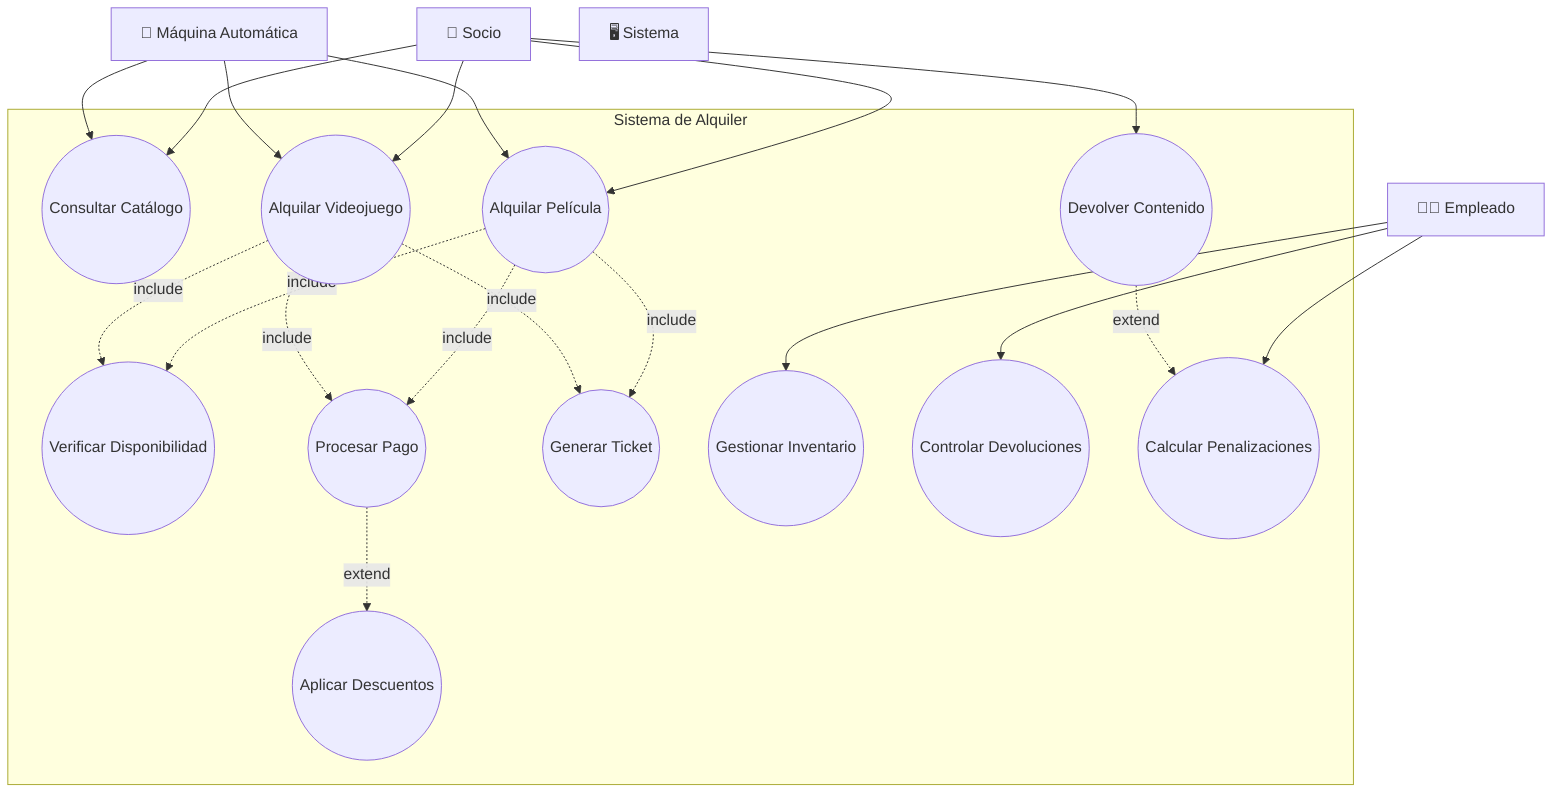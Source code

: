 graph TB
    %% Actores
    SOCIO[👤 Socio]
    KIOSK[🏧 Máquina Automática]
    EMPLEADO[👨‍💼 Empleado]
    SISTEMA[🖥️ Sistema]

    %% Agrupación de casos de uso
    subgraph "Sistema de Alquiler"
        %% Casos principales
        UC10((Consultar Catálogo))
        UC11((Alquilar Película))
        UC12((Alquilar Videojuego))
        UC13((Devolver Contenido))
        UC14((Verificar Disponibilidad))
        UC15((Procesar Pago))
        UC16((Generar Ticket))
        UC17((Aplicar Descuentos))
        
        %% Casos administrativos
        UC18((Gestionar Inventario))
        UC19((Controlar Devoluciones))
        UC20((Calcular Penalizaciones))
    end

    %% Relaciones principales
    SOCIO --> UC10
    SOCIO --> UC11
    SOCIO --> UC12
    SOCIO --> UC13
    
    KIOSK --> UC10
    KIOSK --> UC11
    KIOSK --> UC12
    
    EMPLEADO --> UC18
    EMPLEADO --> UC19
    EMPLEADO --> UC20
    
    %% Relaciones include/extend
    UC11 -.->|include| UC14
    UC11 -.->|include| UC15
    UC11 -.->|include| UC16
    
    UC12 -.->|include| UC14
    UC12 -.->|include| UC15
    UC12 -.->|include| UC16
    
    UC15 -.->|extend| UC17
    UC13 -.->|extend| UC20